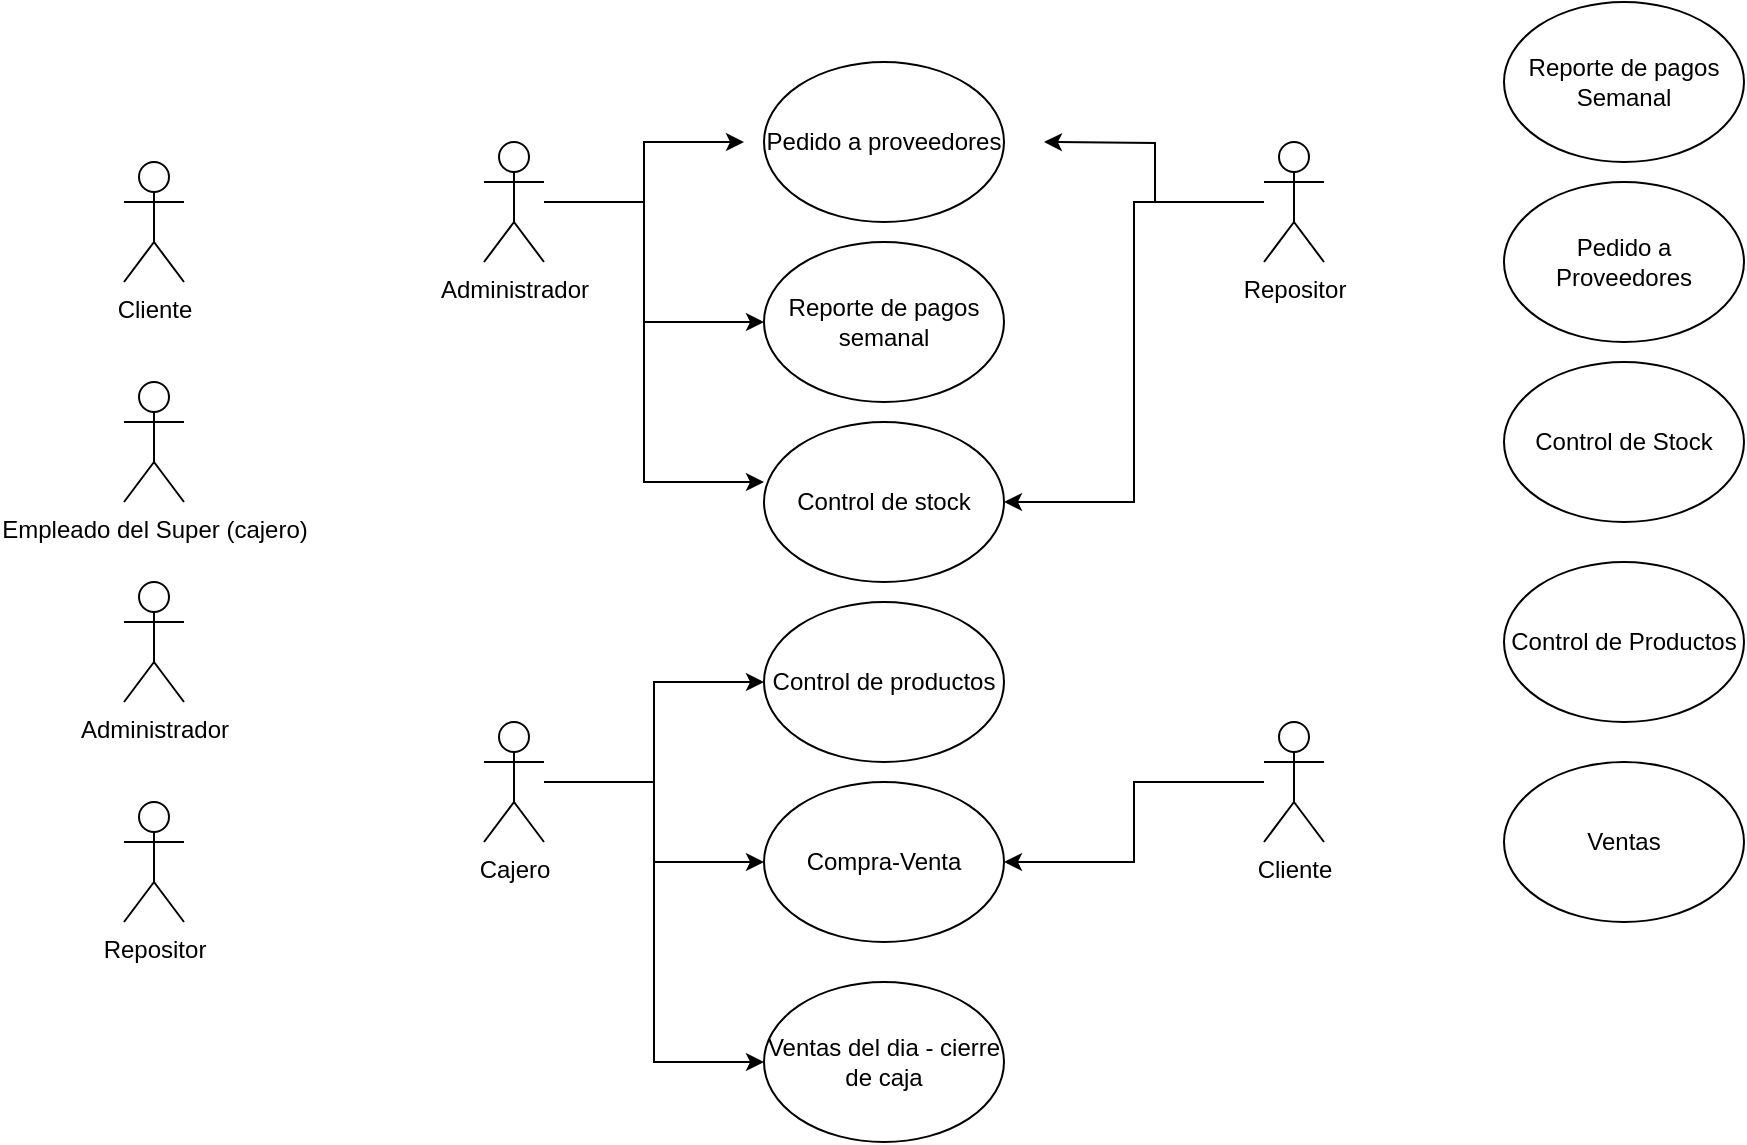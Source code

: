 <mxfile version="24.7.17">
  <diagram name="Page-1" id="e7e014a7-5840-1c2e-5031-d8a46d1fe8dd">
    <mxGraphModel dx="1311" dy="656" grid="1" gridSize="10" guides="1" tooltips="1" connect="1" arrows="1" fold="1" page="1" pageScale="1" pageWidth="1169" pageHeight="826" background="none" math="0" shadow="0">
      <root>
        <mxCell id="0" />
        <mxCell id="1" parent="0" />
        <mxCell id="iQKqXKm-dBMWi2SqVVL5-41" style="edgeStyle=orthogonalEdgeStyle;rounded=0;orthogonalLoop=1;jettySize=auto;html=1;" edge="1" parent="1" source="iQKqXKm-dBMWi2SqVVL5-43">
          <mxGeometry relative="1" as="geometry">
            <mxPoint x="1030" y="130" as="targetPoint" />
          </mxGeometry>
        </mxCell>
        <mxCell id="iQKqXKm-dBMWi2SqVVL5-42" style="edgeStyle=orthogonalEdgeStyle;rounded=0;orthogonalLoop=1;jettySize=auto;html=1;entryX=1;entryY=0.5;entryDx=0;entryDy=0;" edge="1" parent="1" source="iQKqXKm-dBMWi2SqVVL5-43" target="iQKqXKm-dBMWi2SqVVL5-55">
          <mxGeometry relative="1" as="geometry" />
        </mxCell>
        <mxCell id="iQKqXKm-dBMWi2SqVVL5-43" value="Repositor" style="shape=umlActor;verticalLabelPosition=bottom;verticalAlign=top;html=1;outlineConnect=0;" vertex="1" parent="1">
          <mxGeometry x="1140" y="130" width="30" height="60" as="geometry" />
        </mxCell>
        <mxCell id="iQKqXKm-dBMWi2SqVVL5-44" style="edgeStyle=orthogonalEdgeStyle;rounded=0;orthogonalLoop=1;jettySize=auto;html=1;" edge="1" parent="1" source="iQKqXKm-dBMWi2SqVVL5-47">
          <mxGeometry relative="1" as="geometry">
            <mxPoint x="880" y="130" as="targetPoint" />
            <Array as="points">
              <mxPoint x="830" y="160" />
              <mxPoint x="830" y="130" />
            </Array>
          </mxGeometry>
        </mxCell>
        <mxCell id="iQKqXKm-dBMWi2SqVVL5-45" style="edgeStyle=orthogonalEdgeStyle;rounded=0;orthogonalLoop=1;jettySize=auto;html=1;entryX=0;entryY=0.5;entryDx=0;entryDy=0;" edge="1" parent="1" source="iQKqXKm-dBMWi2SqVVL5-47" target="iQKqXKm-dBMWi2SqVVL5-54">
          <mxGeometry relative="1" as="geometry">
            <Array as="points">
              <mxPoint x="830" y="160" />
              <mxPoint x="830" y="220" />
            </Array>
          </mxGeometry>
        </mxCell>
        <mxCell id="iQKqXKm-dBMWi2SqVVL5-46" style="edgeStyle=orthogonalEdgeStyle;rounded=0;orthogonalLoop=1;jettySize=auto;html=1;entryX=0;entryY=0.375;entryDx=0;entryDy=0;entryPerimeter=0;" edge="1" parent="1" source="iQKqXKm-dBMWi2SqVVL5-47" target="iQKqXKm-dBMWi2SqVVL5-55">
          <mxGeometry relative="1" as="geometry">
            <Array as="points">
              <mxPoint x="830" y="160" />
              <mxPoint x="830" y="300" />
            </Array>
          </mxGeometry>
        </mxCell>
        <mxCell id="iQKqXKm-dBMWi2SqVVL5-47" value="Administrador" style="shape=umlActor;verticalLabelPosition=bottom;verticalAlign=top;html=1;outlineConnect=0;" vertex="1" parent="1">
          <mxGeometry x="750" y="130" width="30" height="60" as="geometry" />
        </mxCell>
        <mxCell id="iQKqXKm-dBMWi2SqVVL5-48" style="edgeStyle=orthogonalEdgeStyle;rounded=0;orthogonalLoop=1;jettySize=auto;html=1;" edge="1" parent="1" source="iQKqXKm-dBMWi2SqVVL5-49" target="iQKqXKm-dBMWi2SqVVL5-57">
          <mxGeometry relative="1" as="geometry" />
        </mxCell>
        <mxCell id="iQKqXKm-dBMWi2SqVVL5-49" value="Cliente" style="shape=umlActor;verticalLabelPosition=bottom;verticalAlign=top;html=1;outlineConnect=0;" vertex="1" parent="1">
          <mxGeometry x="1140" y="420" width="30" height="60" as="geometry" />
        </mxCell>
        <mxCell id="iQKqXKm-dBMWi2SqVVL5-50" style="edgeStyle=orthogonalEdgeStyle;rounded=0;orthogonalLoop=1;jettySize=auto;html=1;entryX=0;entryY=0.5;entryDx=0;entryDy=0;" edge="1" parent="1" source="iQKqXKm-dBMWi2SqVVL5-52" target="iQKqXKm-dBMWi2SqVVL5-56">
          <mxGeometry relative="1" as="geometry" />
        </mxCell>
        <mxCell id="iQKqXKm-dBMWi2SqVVL5-51" style="edgeStyle=orthogonalEdgeStyle;rounded=0;orthogonalLoop=1;jettySize=auto;html=1;" edge="1" parent="1" source="iQKqXKm-dBMWi2SqVVL5-52" target="iQKqXKm-dBMWi2SqVVL5-57">
          <mxGeometry relative="1" as="geometry" />
        </mxCell>
        <mxCell id="iQKqXKm-dBMWi2SqVVL5-69" style="edgeStyle=orthogonalEdgeStyle;rounded=0;orthogonalLoop=1;jettySize=auto;html=1;entryX=0;entryY=0.5;entryDx=0;entryDy=0;" edge="1" parent="1" source="iQKqXKm-dBMWi2SqVVL5-52" target="iQKqXKm-dBMWi2SqVVL5-68">
          <mxGeometry relative="1" as="geometry" />
        </mxCell>
        <mxCell id="iQKqXKm-dBMWi2SqVVL5-52" value="Cajero" style="shape=umlActor;verticalLabelPosition=bottom;verticalAlign=top;html=1;outlineConnect=0;" vertex="1" parent="1">
          <mxGeometry x="750" y="420" width="30" height="60" as="geometry" />
        </mxCell>
        <mxCell id="iQKqXKm-dBMWi2SqVVL5-53" value="Pedido a proveedores" style="ellipse;whiteSpace=wrap;html=1;" vertex="1" parent="1">
          <mxGeometry x="890" y="90" width="120" height="80" as="geometry" />
        </mxCell>
        <mxCell id="iQKqXKm-dBMWi2SqVVL5-54" value="Reporte de pagos semanal" style="ellipse;whiteSpace=wrap;html=1;" vertex="1" parent="1">
          <mxGeometry x="890" y="180" width="120" height="80" as="geometry" />
        </mxCell>
        <mxCell id="iQKqXKm-dBMWi2SqVVL5-55" value="Control de stock" style="ellipse;whiteSpace=wrap;html=1;" vertex="1" parent="1">
          <mxGeometry x="890" y="270" width="120" height="80" as="geometry" />
        </mxCell>
        <mxCell id="iQKqXKm-dBMWi2SqVVL5-56" value="Control de productos" style="ellipse;whiteSpace=wrap;html=1;" vertex="1" parent="1">
          <mxGeometry x="890" y="360" width="120" height="80" as="geometry" />
        </mxCell>
        <mxCell id="iQKqXKm-dBMWi2SqVVL5-57" value="Compra-Venta" style="ellipse;whiteSpace=wrap;html=1;" vertex="1" parent="1">
          <mxGeometry x="890" y="450" width="120" height="80" as="geometry" />
        </mxCell>
        <mxCell id="iQKqXKm-dBMWi2SqVVL5-58" value="Control de Stock" style="ellipse;whiteSpace=wrap;html=1;" vertex="1" parent="1">
          <mxGeometry x="1260" y="240" width="120" height="80" as="geometry" />
        </mxCell>
        <mxCell id="iQKqXKm-dBMWi2SqVVL5-59" value="Pedido a Proveedores" style="ellipse;whiteSpace=wrap;html=1;" vertex="1" parent="1">
          <mxGeometry x="1260" y="150" width="120" height="80" as="geometry" />
        </mxCell>
        <mxCell id="iQKqXKm-dBMWi2SqVVL5-60" value="Control de Productos" style="ellipse;whiteSpace=wrap;html=1;" vertex="1" parent="1">
          <mxGeometry x="1260" y="340" width="120" height="80" as="geometry" />
        </mxCell>
        <mxCell id="iQKqXKm-dBMWi2SqVVL5-61" value="Reporte de pagos Semanal" style="ellipse;whiteSpace=wrap;html=1;" vertex="1" parent="1">
          <mxGeometry x="1260" y="60" width="120" height="80" as="geometry" />
        </mxCell>
        <mxCell id="iQKqXKm-dBMWi2SqVVL5-62" value="Ventas" style="ellipse;whiteSpace=wrap;html=1;" vertex="1" parent="1">
          <mxGeometry x="1260" y="440" width="120" height="80" as="geometry" />
        </mxCell>
        <mxCell id="iQKqXKm-dBMWi2SqVVL5-63" value="Cliente" style="shape=umlActor;verticalLabelPosition=bottom;verticalAlign=top;html=1;outlineConnect=0;" vertex="1" parent="1">
          <mxGeometry x="570" y="140" width="30" height="60" as="geometry" />
        </mxCell>
        <mxCell id="iQKqXKm-dBMWi2SqVVL5-64" value="Empleado del Super (cajero)&lt;br&gt;" style="shape=umlActor;verticalLabelPosition=bottom;verticalAlign=top;html=1;outlineConnect=0;" vertex="1" parent="1">
          <mxGeometry x="570" y="250" width="30" height="60" as="geometry" />
        </mxCell>
        <mxCell id="iQKqXKm-dBMWi2SqVVL5-65" value="Administrador" style="shape=umlActor;verticalLabelPosition=bottom;verticalAlign=top;html=1;outlineConnect=0;" vertex="1" parent="1">
          <mxGeometry x="570" y="350" width="30" height="60" as="geometry" />
        </mxCell>
        <mxCell id="iQKqXKm-dBMWi2SqVVL5-66" value="Repositor" style="shape=umlActor;verticalLabelPosition=bottom;verticalAlign=top;html=1;outlineConnect=0;" vertex="1" parent="1">
          <mxGeometry x="570" y="460" width="30" height="60" as="geometry" />
        </mxCell>
        <mxCell id="iQKqXKm-dBMWi2SqVVL5-68" value="Ventas del dia - cierre de caja" style="ellipse;whiteSpace=wrap;html=1;" vertex="1" parent="1">
          <mxGeometry x="890" y="550" width="120" height="80" as="geometry" />
        </mxCell>
      </root>
    </mxGraphModel>
  </diagram>
</mxfile>
